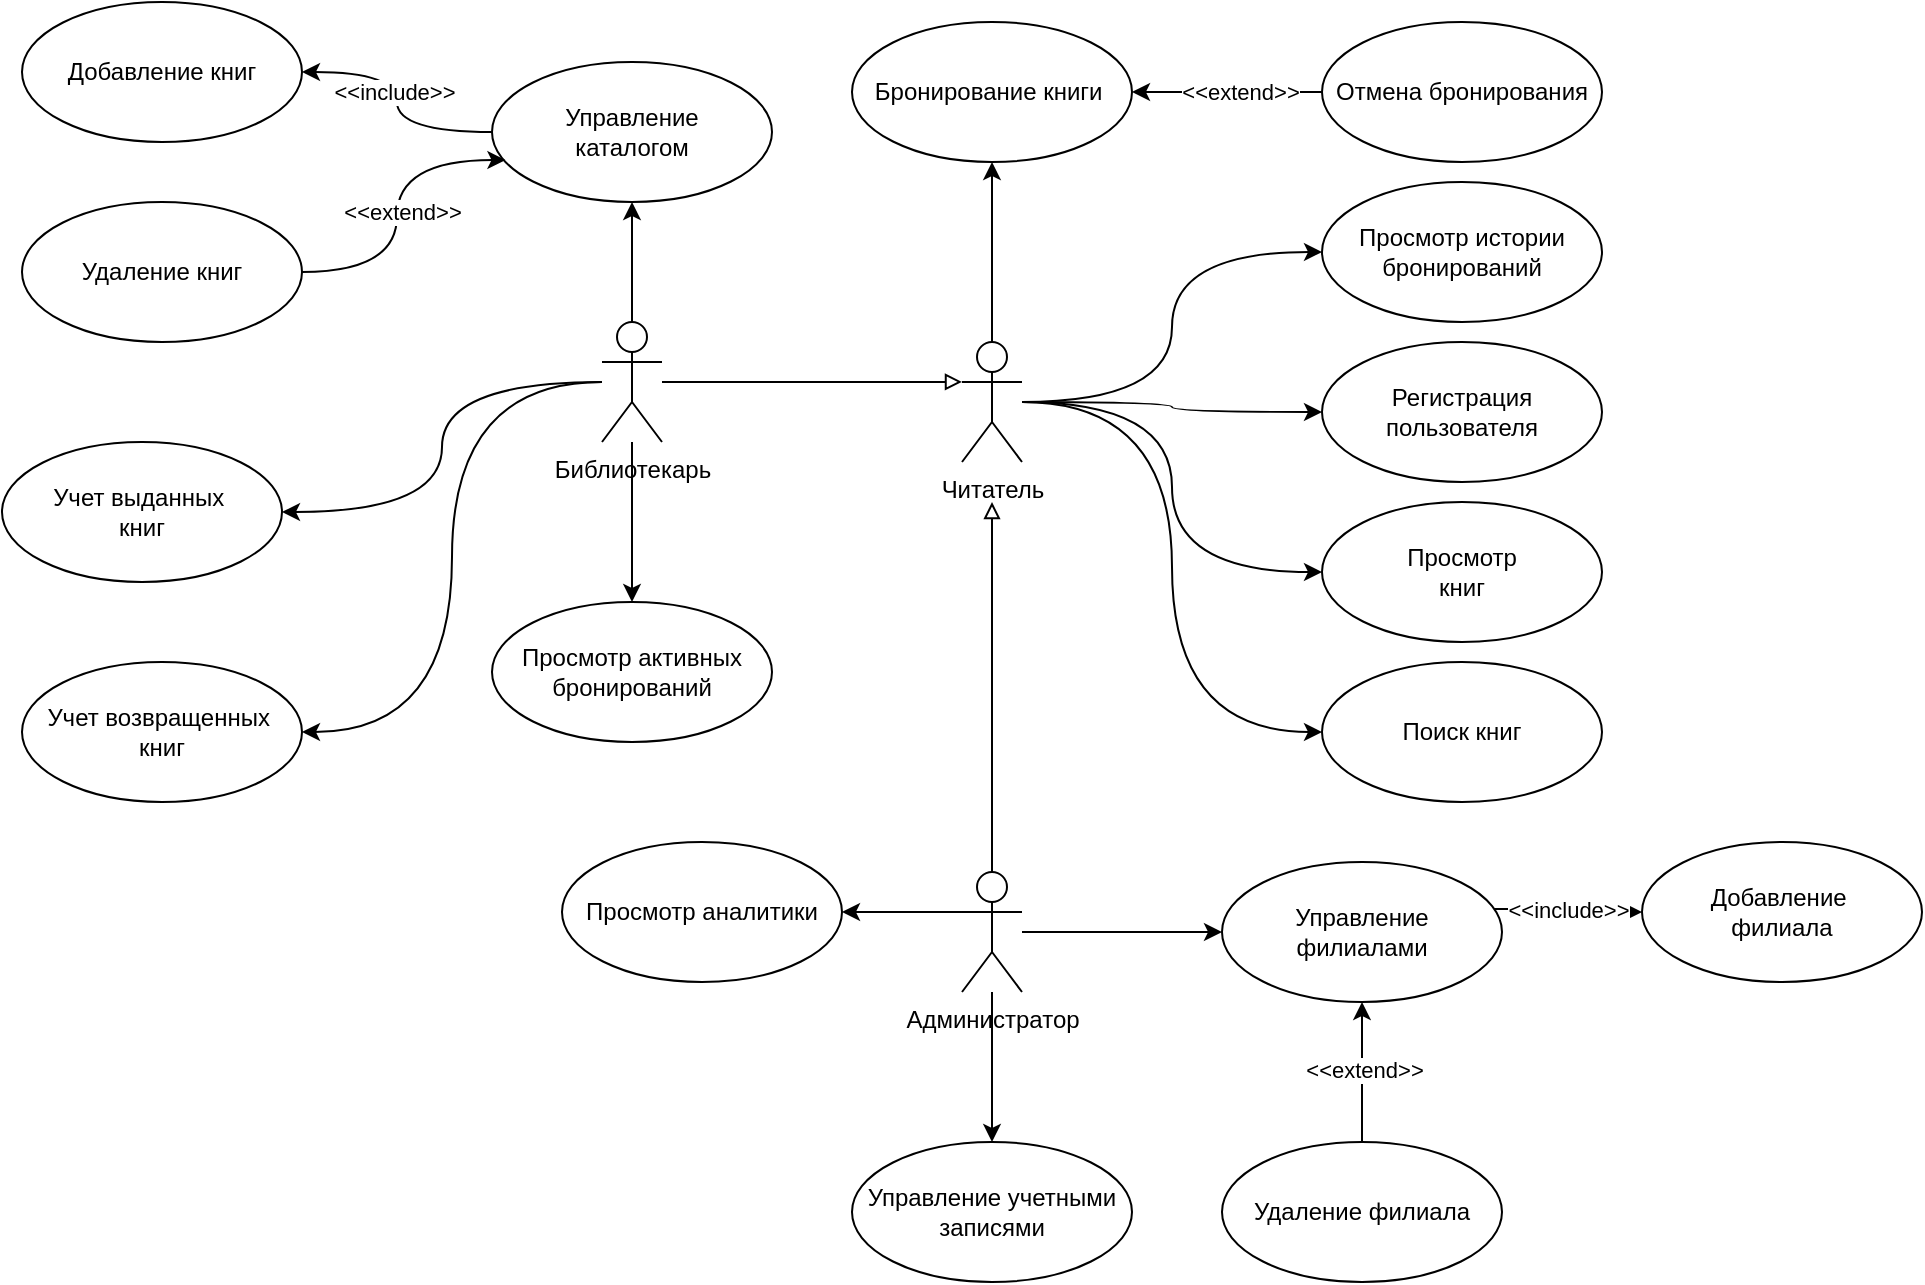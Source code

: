 <mxfile version="24.9.1" pages="2">
  <diagram name="Use Case" id="oSxPidYM58SFP03IWWnt">
    <mxGraphModel dx="1668" dy="924" grid="1" gridSize="10" guides="1" tooltips="1" connect="1" arrows="1" fold="1" page="1" pageScale="1" pageWidth="1100" pageHeight="1100" math="0" shadow="0">
      <root>
        <mxCell id="0" />
        <mxCell id="1" parent="0" />
        <mxCell id="1SMl2eZP3p75lDqBcPJp-20" style="edgeStyle=orthogonalEdgeStyle;rounded=0;orthogonalLoop=1;jettySize=auto;html=1;entryX=0;entryY=0.5;entryDx=0;entryDy=0;curved=1;" edge="1" parent="1" source="1SMl2eZP3p75lDqBcPJp-1" target="1SMl2eZP3p75lDqBcPJp-17">
          <mxGeometry relative="1" as="geometry" />
        </mxCell>
        <mxCell id="1SMl2eZP3p75lDqBcPJp-21" style="edgeStyle=orthogonalEdgeStyle;rounded=0;orthogonalLoop=1;jettySize=auto;html=1;entryX=0;entryY=0.5;entryDx=0;entryDy=0;curved=1;" edge="1" parent="1" source="1SMl2eZP3p75lDqBcPJp-1" target="1SMl2eZP3p75lDqBcPJp-18">
          <mxGeometry relative="1" as="geometry" />
        </mxCell>
        <mxCell id="1SMl2eZP3p75lDqBcPJp-22" style="edgeStyle=orthogonalEdgeStyle;rounded=0;orthogonalLoop=1;jettySize=auto;html=1;curved=1;entryX=0;entryY=0.5;entryDx=0;entryDy=0;" edge="1" parent="1" source="1SMl2eZP3p75lDqBcPJp-1" target="1SMl2eZP3p75lDqBcPJp-16">
          <mxGeometry relative="1" as="geometry" />
        </mxCell>
        <mxCell id="1SMl2eZP3p75lDqBcPJp-24" style="edgeStyle=orthogonalEdgeStyle;rounded=0;orthogonalLoop=1;jettySize=auto;html=1;entryX=0;entryY=0.5;entryDx=0;entryDy=0;curved=1;" edge="1" parent="1" source="1SMl2eZP3p75lDqBcPJp-1" target="1SMl2eZP3p75lDqBcPJp-19">
          <mxGeometry relative="1" as="geometry" />
        </mxCell>
        <mxCell id="1SMl2eZP3p75lDqBcPJp-1" value="Читатель" style="shape=umlActor;verticalLabelPosition=bottom;verticalAlign=top;html=1;" vertex="1" parent="1">
          <mxGeometry x="550" y="410" width="30" height="60" as="geometry" />
        </mxCell>
        <mxCell id="1SMl2eZP3p75lDqBcPJp-8" style="edgeStyle=orthogonalEdgeStyle;rounded=0;orthogonalLoop=1;jettySize=auto;html=1;curved=1;endArrow=block;endFill=0;exitX=0.5;exitY=0;exitDx=0;exitDy=0;exitPerimeter=0;" edge="1" parent="1" source="1SMl2eZP3p75lDqBcPJp-2">
          <mxGeometry relative="1" as="geometry">
            <mxPoint x="565" y="490" as="targetPoint" />
          </mxGeometry>
        </mxCell>
        <mxCell id="1SMl2eZP3p75lDqBcPJp-37" style="edgeStyle=orthogonalEdgeStyle;rounded=0;orthogonalLoop=1;jettySize=auto;html=1;entryX=0;entryY=0.5;entryDx=0;entryDy=0;curved=1;" edge="1" parent="1" source="1SMl2eZP3p75lDqBcPJp-2" target="1SMl2eZP3p75lDqBcPJp-25">
          <mxGeometry relative="1" as="geometry" />
        </mxCell>
        <mxCell id="1SMl2eZP3p75lDqBcPJp-38" style="edgeStyle=orthogonalEdgeStyle;rounded=0;orthogonalLoop=1;jettySize=auto;html=1;curved=1;" edge="1" parent="1" source="1SMl2eZP3p75lDqBcPJp-2" target="1SMl2eZP3p75lDqBcPJp-26">
          <mxGeometry relative="1" as="geometry" />
        </mxCell>
        <mxCell id="1SMl2eZP3p75lDqBcPJp-39" style="edgeStyle=orthogonalEdgeStyle;rounded=0;orthogonalLoop=1;jettySize=auto;html=1;entryX=1;entryY=0.5;entryDx=0;entryDy=0;curved=1;exitX=0;exitY=0.333;exitDx=0;exitDy=0;exitPerimeter=0;" edge="1" parent="1" source="1SMl2eZP3p75lDqBcPJp-2" target="1SMl2eZP3p75lDqBcPJp-27">
          <mxGeometry relative="1" as="geometry" />
        </mxCell>
        <mxCell id="1SMl2eZP3p75lDqBcPJp-2" value="Администратор" style="shape=umlActor;verticalLabelPosition=bottom;verticalAlign=top;html=1;" vertex="1" parent="1">
          <mxGeometry x="550" y="675" width="30" height="60" as="geometry" />
        </mxCell>
        <mxCell id="1SMl2eZP3p75lDqBcPJp-45" style="edgeStyle=orthogonalEdgeStyle;rounded=0;orthogonalLoop=1;jettySize=auto;html=1;entryX=0.5;entryY=1;entryDx=0;entryDy=0;curved=1;" edge="1" parent="1" source="1SMl2eZP3p75lDqBcPJp-3" target="1SMl2eZP3p75lDqBcPJp-44">
          <mxGeometry relative="1" as="geometry" />
        </mxCell>
        <mxCell id="1SMl2eZP3p75lDqBcPJp-50" style="edgeStyle=orthogonalEdgeStyle;rounded=0;orthogonalLoop=1;jettySize=auto;html=1;entryX=1;entryY=0.5;entryDx=0;entryDy=0;curved=1;" edge="1" parent="1" source="1SMl2eZP3p75lDqBcPJp-3" target="1SMl2eZP3p75lDqBcPJp-48">
          <mxGeometry relative="1" as="geometry" />
        </mxCell>
        <mxCell id="1SMl2eZP3p75lDqBcPJp-3" value="Библиотекарь" style="shape=umlActor;verticalLabelPosition=bottom;verticalAlign=top;html=1;" vertex="1" parent="1">
          <mxGeometry x="370" y="400" width="30" height="60" as="geometry" />
        </mxCell>
        <mxCell id="1SMl2eZP3p75lDqBcPJp-11" style="edgeStyle=orthogonalEdgeStyle;rounded=0;orthogonalLoop=1;jettySize=auto;html=1;entryX=0;entryY=0.333;entryDx=0;entryDy=0;entryPerimeter=0;curved=1;endArrow=block;endFill=0;" edge="1" parent="1" source="1SMl2eZP3p75lDqBcPJp-3" target="1SMl2eZP3p75lDqBcPJp-1">
          <mxGeometry relative="1" as="geometry" />
        </mxCell>
        <mxCell id="1SMl2eZP3p75lDqBcPJp-12" value="Бронирование книги&amp;nbsp;" style="ellipse;whiteSpace=wrap;html=1;" vertex="1" parent="1">
          <mxGeometry x="495" y="250" width="140" height="70" as="geometry" />
        </mxCell>
        <mxCell id="1SMl2eZP3p75lDqBcPJp-14" style="edgeStyle=orthogonalEdgeStyle;rounded=0;orthogonalLoop=1;jettySize=auto;html=1;curved=1;" edge="1" parent="1" source="1SMl2eZP3p75lDqBcPJp-13" target="1SMl2eZP3p75lDqBcPJp-12">
          <mxGeometry relative="1" as="geometry" />
        </mxCell>
        <mxCell id="1SMl2eZP3p75lDqBcPJp-15" value="&amp;lt;&amp;lt;extend&amp;gt;&amp;gt;" style="edgeLabel;html=1;align=center;verticalAlign=middle;resizable=0;points=[];" vertex="1" connectable="0" parent="1SMl2eZP3p75lDqBcPJp-14">
          <mxGeometry x="-0.27" y="3" relative="1" as="geometry">
            <mxPoint x="-7" y="-3" as="offset" />
          </mxGeometry>
        </mxCell>
        <mxCell id="1SMl2eZP3p75lDqBcPJp-13" value="Отмена бронирования" style="ellipse;whiteSpace=wrap;html=1;" vertex="1" parent="1">
          <mxGeometry x="730" y="250" width="140" height="70" as="geometry" />
        </mxCell>
        <mxCell id="1SMl2eZP3p75lDqBcPJp-16" value="Просмотр истории&lt;div&gt;бронирований&lt;/div&gt;" style="ellipse;whiteSpace=wrap;html=1;" vertex="1" parent="1">
          <mxGeometry x="730" y="330" width="140" height="70" as="geometry" />
        </mxCell>
        <mxCell id="1SMl2eZP3p75lDqBcPJp-17" value="Регистрация&lt;div&gt;пользователя&lt;/div&gt;" style="ellipse;whiteSpace=wrap;html=1;" vertex="1" parent="1">
          <mxGeometry x="730" y="410" width="140" height="70" as="geometry" />
        </mxCell>
        <mxCell id="1SMl2eZP3p75lDqBcPJp-18" value="Просмотр&lt;div&gt;книг&lt;/div&gt;" style="ellipse;whiteSpace=wrap;html=1;" vertex="1" parent="1">
          <mxGeometry x="730" y="490" width="140" height="70" as="geometry" />
        </mxCell>
        <mxCell id="1SMl2eZP3p75lDqBcPJp-19" value="Поиск книг" style="ellipse;whiteSpace=wrap;html=1;" vertex="1" parent="1">
          <mxGeometry x="730" y="570" width="140" height="70" as="geometry" />
        </mxCell>
        <mxCell id="1SMl2eZP3p75lDqBcPJp-23" style="edgeStyle=orthogonalEdgeStyle;rounded=0;orthogonalLoop=1;jettySize=auto;html=1;entryX=0.5;entryY=1;entryDx=0;entryDy=0;curved=1;" edge="1" parent="1" source="1SMl2eZP3p75lDqBcPJp-1" target="1SMl2eZP3p75lDqBcPJp-12">
          <mxGeometry relative="1" as="geometry" />
        </mxCell>
        <mxCell id="1SMl2eZP3p75lDqBcPJp-31" style="edgeStyle=orthogonalEdgeStyle;rounded=0;orthogonalLoop=1;jettySize=auto;html=1;entryX=0;entryY=0.5;entryDx=0;entryDy=0;curved=1;exitX=0.97;exitY=0.336;exitDx=0;exitDy=0;exitPerimeter=0;" edge="1" parent="1" source="1SMl2eZP3p75lDqBcPJp-25" target="1SMl2eZP3p75lDqBcPJp-28">
          <mxGeometry relative="1" as="geometry" />
        </mxCell>
        <mxCell id="1SMl2eZP3p75lDqBcPJp-32" value="&amp;lt;&amp;lt;include&amp;gt;&amp;gt;" style="edgeLabel;html=1;align=center;verticalAlign=middle;resizable=0;points=[];" vertex="1" connectable="0" parent="1SMl2eZP3p75lDqBcPJp-31">
          <mxGeometry x="0.025" y="-2" relative="1" as="geometry">
            <mxPoint as="offset" />
          </mxGeometry>
        </mxCell>
        <mxCell id="1SMl2eZP3p75lDqBcPJp-25" value="Управление&lt;div&gt;филиалами&lt;/div&gt;" style="ellipse;whiteSpace=wrap;html=1;" vertex="1" parent="1">
          <mxGeometry x="680" y="670" width="140" height="70" as="geometry" />
        </mxCell>
        <mxCell id="1SMl2eZP3p75lDqBcPJp-26" value="Управление учетными&lt;div&gt;записями&lt;/div&gt;" style="ellipse;whiteSpace=wrap;html=1;" vertex="1" parent="1">
          <mxGeometry x="495" y="810" width="140" height="70" as="geometry" />
        </mxCell>
        <mxCell id="1SMl2eZP3p75lDqBcPJp-27" value="Просмотр аналитики" style="ellipse;whiteSpace=wrap;html=1;" vertex="1" parent="1">
          <mxGeometry x="350" y="660" width="140" height="70" as="geometry" />
        </mxCell>
        <mxCell id="1SMl2eZP3p75lDqBcPJp-28" value="Добавление&amp;nbsp;&lt;div&gt;филиала&lt;/div&gt;" style="ellipse;whiteSpace=wrap;html=1;" vertex="1" parent="1">
          <mxGeometry x="890" y="660" width="140" height="70" as="geometry" />
        </mxCell>
        <mxCell id="1SMl2eZP3p75lDqBcPJp-29" value="Удаление филиала" style="ellipse;whiteSpace=wrap;html=1;" vertex="1" parent="1">
          <mxGeometry x="680" y="810" width="140" height="70" as="geometry" />
        </mxCell>
        <mxCell id="1SMl2eZP3p75lDqBcPJp-33" style="edgeStyle=orthogonalEdgeStyle;rounded=0;orthogonalLoop=1;jettySize=auto;html=1;entryX=0.5;entryY=1;entryDx=0;entryDy=0;curved=1;" edge="1" parent="1" source="1SMl2eZP3p75lDqBcPJp-29" target="1SMl2eZP3p75lDqBcPJp-25">
          <mxGeometry relative="1" as="geometry" />
        </mxCell>
        <mxCell id="1SMl2eZP3p75lDqBcPJp-34" value="&amp;lt;&amp;lt;extend&amp;gt;&amp;gt;" style="edgeLabel;html=1;align=center;verticalAlign=middle;resizable=0;points=[];" vertex="1" connectable="0" parent="1SMl2eZP3p75lDqBcPJp-33">
          <mxGeometry x="0.031" y="-1" relative="1" as="geometry">
            <mxPoint as="offset" />
          </mxGeometry>
        </mxCell>
        <mxCell id="1SMl2eZP3p75lDqBcPJp-57" style="edgeStyle=orthogonalEdgeStyle;rounded=0;orthogonalLoop=1;jettySize=auto;html=1;entryX=1;entryY=0.5;entryDx=0;entryDy=0;curved=1;" edge="1" parent="1" source="1SMl2eZP3p75lDqBcPJp-44" target="1SMl2eZP3p75lDqBcPJp-53">
          <mxGeometry relative="1" as="geometry" />
        </mxCell>
        <mxCell id="1SMl2eZP3p75lDqBcPJp-58" value="&amp;lt;&amp;lt;include&amp;gt;&amp;gt;" style="edgeLabel;html=1;align=center;verticalAlign=middle;resizable=0;points=[];" vertex="1" connectable="0" parent="1SMl2eZP3p75lDqBcPJp-57">
          <mxGeometry x="0.076" y="2" relative="1" as="geometry">
            <mxPoint as="offset" />
          </mxGeometry>
        </mxCell>
        <mxCell id="1SMl2eZP3p75lDqBcPJp-44" value="Управление&lt;div&gt;каталогом&lt;/div&gt;" style="ellipse;whiteSpace=wrap;html=1;" vertex="1" parent="1">
          <mxGeometry x="315" y="270" width="140" height="70" as="geometry" />
        </mxCell>
        <mxCell id="1SMl2eZP3p75lDqBcPJp-47" value="Учет выданных&amp;nbsp;&lt;div&gt;книг&lt;/div&gt;" style="ellipse;whiteSpace=wrap;html=1;" vertex="1" parent="1">
          <mxGeometry x="70" y="460" width="140" height="70" as="geometry" />
        </mxCell>
        <mxCell id="1SMl2eZP3p75lDqBcPJp-48" value="Учет возвращенных&amp;nbsp;&lt;div&gt;книг&lt;/div&gt;" style="ellipse;whiteSpace=wrap;html=1;" vertex="1" parent="1">
          <mxGeometry x="80" y="570" width="140" height="70" as="geometry" />
        </mxCell>
        <mxCell id="1SMl2eZP3p75lDqBcPJp-49" style="edgeStyle=orthogonalEdgeStyle;rounded=0;orthogonalLoop=1;jettySize=auto;html=1;entryX=1;entryY=0.5;entryDx=0;entryDy=0;curved=1;" edge="1" parent="1" source="1SMl2eZP3p75lDqBcPJp-3" target="1SMl2eZP3p75lDqBcPJp-47">
          <mxGeometry relative="1" as="geometry" />
        </mxCell>
        <mxCell id="1SMl2eZP3p75lDqBcPJp-51" value="Просмотр активных&lt;div&gt;бронирований&lt;/div&gt;" style="ellipse;whiteSpace=wrap;html=1;" vertex="1" parent="1">
          <mxGeometry x="315" y="540" width="140" height="70" as="geometry" />
        </mxCell>
        <mxCell id="1SMl2eZP3p75lDqBcPJp-52" style="edgeStyle=orthogonalEdgeStyle;rounded=0;orthogonalLoop=1;jettySize=auto;html=1;entryX=0.5;entryY=0;entryDx=0;entryDy=0;curved=1;" edge="1" parent="1" source="1SMl2eZP3p75lDqBcPJp-3" target="1SMl2eZP3p75lDqBcPJp-51">
          <mxGeometry relative="1" as="geometry" />
        </mxCell>
        <mxCell id="1SMl2eZP3p75lDqBcPJp-53" value="Добавление книг" style="ellipse;whiteSpace=wrap;html=1;" vertex="1" parent="1">
          <mxGeometry x="80" y="240" width="140" height="70" as="geometry" />
        </mxCell>
        <mxCell id="1SMl2eZP3p75lDqBcPJp-54" value="Удаление книг" style="ellipse;whiteSpace=wrap;html=1;" vertex="1" parent="1">
          <mxGeometry x="80" y="340" width="140" height="70" as="geometry" />
        </mxCell>
        <mxCell id="1SMl2eZP3p75lDqBcPJp-55" style="edgeStyle=orthogonalEdgeStyle;rounded=0;orthogonalLoop=1;jettySize=auto;html=1;entryX=0.048;entryY=0.7;entryDx=0;entryDy=0;entryPerimeter=0;curved=1;" edge="1" parent="1" source="1SMl2eZP3p75lDqBcPJp-54" target="1SMl2eZP3p75lDqBcPJp-44">
          <mxGeometry relative="1" as="geometry" />
        </mxCell>
        <mxCell id="1SMl2eZP3p75lDqBcPJp-56" value="&amp;lt;&amp;lt;extend&amp;gt;&amp;gt;" style="edgeLabel;html=1;align=center;verticalAlign=middle;resizable=0;points=[];" vertex="1" connectable="0" parent="1SMl2eZP3p75lDqBcPJp-55">
          <mxGeometry x="-0.011" y="-2" relative="1" as="geometry">
            <mxPoint as="offset" />
          </mxGeometry>
        </mxCell>
      </root>
    </mxGraphModel>
  </diagram>
  <diagram id="nniJXww3RrU6F_fbwffE" name="Stated">
    <mxGraphModel dx="1418" dy="785" grid="1" gridSize="10" guides="1" tooltips="1" connect="1" arrows="1" fold="1" page="1" pageScale="1" pageWidth="1100" pageHeight="1100" math="0" shadow="0">
      <root>
        <mxCell id="0" />
        <mxCell id="1" parent="0" />
        <mxCell id="-W3GKxh2eSjCRe2Og-uT-1" value="" style="ellipse;html=1;shape=startState;fillColor=#000000;strokeColor=#ff0000;" vertex="1" parent="1">
          <mxGeometry x="530" y="60" width="30" height="30" as="geometry" />
        </mxCell>
        <mxCell id="-W3GKxh2eSjCRe2Og-uT-2" value="" style="edgeStyle=orthogonalEdgeStyle;html=1;verticalAlign=bottom;endArrow=open;endSize=8;strokeColor=#ff0000;rounded=0;" edge="1" source="-W3GKxh2eSjCRe2Og-uT-1" parent="1">
          <mxGeometry relative="1" as="geometry">
            <mxPoint x="545" y="120" as="targetPoint" />
          </mxGeometry>
        </mxCell>
        <mxCell id="-W3GKxh2eSjCRe2Og-uT-9" style="edgeStyle=orthogonalEdgeStyle;rounded=0;orthogonalLoop=1;jettySize=auto;html=1;" edge="1" parent="1" source="-W3GKxh2eSjCRe2Og-uT-4" target="-W3GKxh2eSjCRe2Og-uT-5">
          <mxGeometry relative="1" as="geometry" />
        </mxCell>
        <mxCell id="-W3GKxh2eSjCRe2Og-uT-13" value="Выбор&lt;div&gt;билета&lt;/div&gt;" style="edgeLabel;html=1;align=center;verticalAlign=middle;resizable=0;points=[];" vertex="1" connectable="0" parent="-W3GKxh2eSjCRe2Og-uT-9">
          <mxGeometry x="-0.4" y="1" relative="1" as="geometry">
            <mxPoint x="-1" y="5" as="offset" />
          </mxGeometry>
        </mxCell>
        <mxCell id="-W3GKxh2eSjCRe2Og-uT-4" value="Ожидание" style="html=1;align=center;verticalAlign=top;rounded=1;absoluteArcSize=1;arcSize=10;dashed=0;whiteSpace=wrap;" vertex="1" parent="1">
          <mxGeometry x="470" y="120" width="140" height="40" as="geometry" />
        </mxCell>
        <mxCell id="-W3GKxh2eSjCRe2Og-uT-10" style="edgeStyle=orthogonalEdgeStyle;rounded=0;orthogonalLoop=1;jettySize=auto;html=1;entryX=0.5;entryY=0;entryDx=0;entryDy=0;" edge="1" parent="1" source="-W3GKxh2eSjCRe2Og-uT-5" target="-W3GKxh2eSjCRe2Og-uT-6">
          <mxGeometry relative="1" as="geometry" />
        </mxCell>
        <mxCell id="-W3GKxh2eSjCRe2Og-uT-14" value="Внесение необходимой&lt;div&gt;суммы&lt;/div&gt;" style="edgeLabel;html=1;align=center;verticalAlign=middle;resizable=0;points=[];" vertex="1" connectable="0" parent="-W3GKxh2eSjCRe2Og-uT-10">
          <mxGeometry x="-0.28" y="2" relative="1" as="geometry">
            <mxPoint x="-2" y="2" as="offset" />
          </mxGeometry>
        </mxCell>
        <mxCell id="-W3GKxh2eSjCRe2Og-uT-15" style="edgeStyle=orthogonalEdgeStyle;rounded=0;orthogonalLoop=1;jettySize=auto;html=1;entryX=0;entryY=0.5;entryDx=0;entryDy=0;" edge="1" parent="1" source="-W3GKxh2eSjCRe2Og-uT-5" target="-W3GKxh2eSjCRe2Og-uT-8">
          <mxGeometry relative="1" as="geometry" />
        </mxCell>
        <mxCell id="-W3GKxh2eSjCRe2Og-uT-16" value="Недостаточно&lt;div&gt;средств&lt;/div&gt;" style="edgeLabel;html=1;align=center;verticalAlign=middle;resizable=0;points=[];" vertex="1" connectable="0" parent="-W3GKxh2eSjCRe2Og-uT-15">
          <mxGeometry x="-0.16" y="-3" relative="1" as="geometry">
            <mxPoint y="-3" as="offset" />
          </mxGeometry>
        </mxCell>
        <mxCell id="-W3GKxh2eSjCRe2Og-uT-5" value="Ожидание внесения денег" style="html=1;align=center;verticalAlign=top;rounded=1;absoluteArcSize=1;arcSize=10;dashed=0;whiteSpace=wrap;" vertex="1" parent="1">
          <mxGeometry x="470" y="210" width="140" height="40" as="geometry" />
        </mxCell>
        <mxCell id="-W3GKxh2eSjCRe2Og-uT-11" style="edgeStyle=orthogonalEdgeStyle;rounded=0;orthogonalLoop=1;jettySize=auto;html=1;entryX=0.5;entryY=0;entryDx=0;entryDy=0;" edge="1" parent="1" source="-W3GKxh2eSjCRe2Og-uT-6" target="-W3GKxh2eSjCRe2Og-uT-7">
          <mxGeometry relative="1" as="geometry" />
        </mxCell>
        <mxCell id="-W3GKxh2eSjCRe2Og-uT-19" value="Выдача&lt;div&gt;билета&lt;/div&gt;" style="edgeLabel;html=1;align=center;verticalAlign=middle;resizable=0;points=[];" vertex="1" connectable="0" parent="-W3GKxh2eSjCRe2Og-uT-11">
          <mxGeometry x="-0.32" y="-2" relative="1" as="geometry">
            <mxPoint x="2" y="3" as="offset" />
          </mxGeometry>
        </mxCell>
        <mxCell id="-W3GKxh2eSjCRe2Og-uT-20" style="edgeStyle=orthogonalEdgeStyle;rounded=0;orthogonalLoop=1;jettySize=auto;html=1;entryX=0;entryY=0.5;entryDx=0;entryDy=0;exitX=0;exitY=0.5;exitDx=0;exitDy=0;" edge="1" parent="1" source="-W3GKxh2eSjCRe2Og-uT-6" target="-W3GKxh2eSjCRe2Og-uT-4">
          <mxGeometry relative="1" as="geometry">
            <Array as="points">
              <mxPoint x="400" y="320" />
              <mxPoint x="400" y="140" />
            </Array>
          </mxGeometry>
        </mxCell>
        <mxCell id="-W3GKxh2eSjCRe2Og-uT-21" value="Возврат в начальное&lt;div&gt;состояние&lt;/div&gt;" style="edgeLabel;html=1;align=center;verticalAlign=middle;resizable=0;points=[];" vertex="1" connectable="0" parent="-W3GKxh2eSjCRe2Og-uT-20">
          <mxGeometry x="0.019" y="1" relative="1" as="geometry">
            <mxPoint as="offset" />
          </mxGeometry>
        </mxCell>
        <mxCell id="-W3GKxh2eSjCRe2Og-uT-6" value="Деньги&amp;nbsp;&lt;div&gt;получены&lt;/div&gt;" style="html=1;align=center;verticalAlign=top;rounded=1;absoluteArcSize=1;arcSize=10;dashed=0;whiteSpace=wrap;" vertex="1" parent="1">
          <mxGeometry x="470" y="300" width="140" height="40" as="geometry" />
        </mxCell>
        <mxCell id="-W3GKxh2eSjCRe2Og-uT-23" style="edgeStyle=orthogonalEdgeStyle;rounded=0;orthogonalLoop=1;jettySize=auto;html=1;entryX=0.5;entryY=0;entryDx=0;entryDy=0;" edge="1" parent="1" source="-W3GKxh2eSjCRe2Og-uT-7" target="-W3GKxh2eSjCRe2Og-uT-22">
          <mxGeometry relative="1" as="geometry" />
        </mxCell>
        <mxCell id="-W3GKxh2eSjCRe2Og-uT-7" value="Билет&amp;nbsp;&lt;div&gt;выдан&lt;/div&gt;" style="html=1;align=center;verticalAlign=top;rounded=1;absoluteArcSize=1;arcSize=10;dashed=0;whiteSpace=wrap;" vertex="1" parent="1">
          <mxGeometry x="470" y="390" width="140" height="40" as="geometry" />
        </mxCell>
        <mxCell id="-W3GKxh2eSjCRe2Og-uT-17" style="edgeStyle=orthogonalEdgeStyle;rounded=0;orthogonalLoop=1;jettySize=auto;html=1;entryX=1;entryY=0.5;entryDx=0;entryDy=0;exitX=1;exitY=0.5;exitDx=0;exitDy=0;" edge="1" parent="1" source="-W3GKxh2eSjCRe2Og-uT-8" target="-W3GKxh2eSjCRe2Og-uT-4">
          <mxGeometry relative="1" as="geometry" />
        </mxCell>
        <mxCell id="-W3GKxh2eSjCRe2Og-uT-18" value="Возврат в начальное&amp;nbsp;&lt;div&gt;состояние&lt;/div&gt;" style="edgeLabel;html=1;align=center;verticalAlign=middle;resizable=0;points=[];" vertex="1" connectable="0" parent="-W3GKxh2eSjCRe2Og-uT-17">
          <mxGeometry x="-0.697" y="-4" relative="1" as="geometry">
            <mxPoint y="-14" as="offset" />
          </mxGeometry>
        </mxCell>
        <mxCell id="-W3GKxh2eSjCRe2Og-uT-8" value="Транзакция&amp;nbsp;&lt;div&gt;отменена&lt;/div&gt;" style="html=1;align=center;verticalAlign=top;rounded=1;absoluteArcSize=1;arcSize=10;dashed=0;whiteSpace=wrap;" vertex="1" parent="1">
          <mxGeometry x="710" y="210" width="140" height="40" as="geometry" />
        </mxCell>
        <mxCell id="-W3GKxh2eSjCRe2Og-uT-22" value="" style="ellipse;html=1;shape=endState;fillColor=#000000;strokeColor=#ff0000;" vertex="1" parent="1">
          <mxGeometry x="525" y="460" width="30" height="30" as="geometry" />
        </mxCell>
      </root>
    </mxGraphModel>
  </diagram>
</mxfile>
